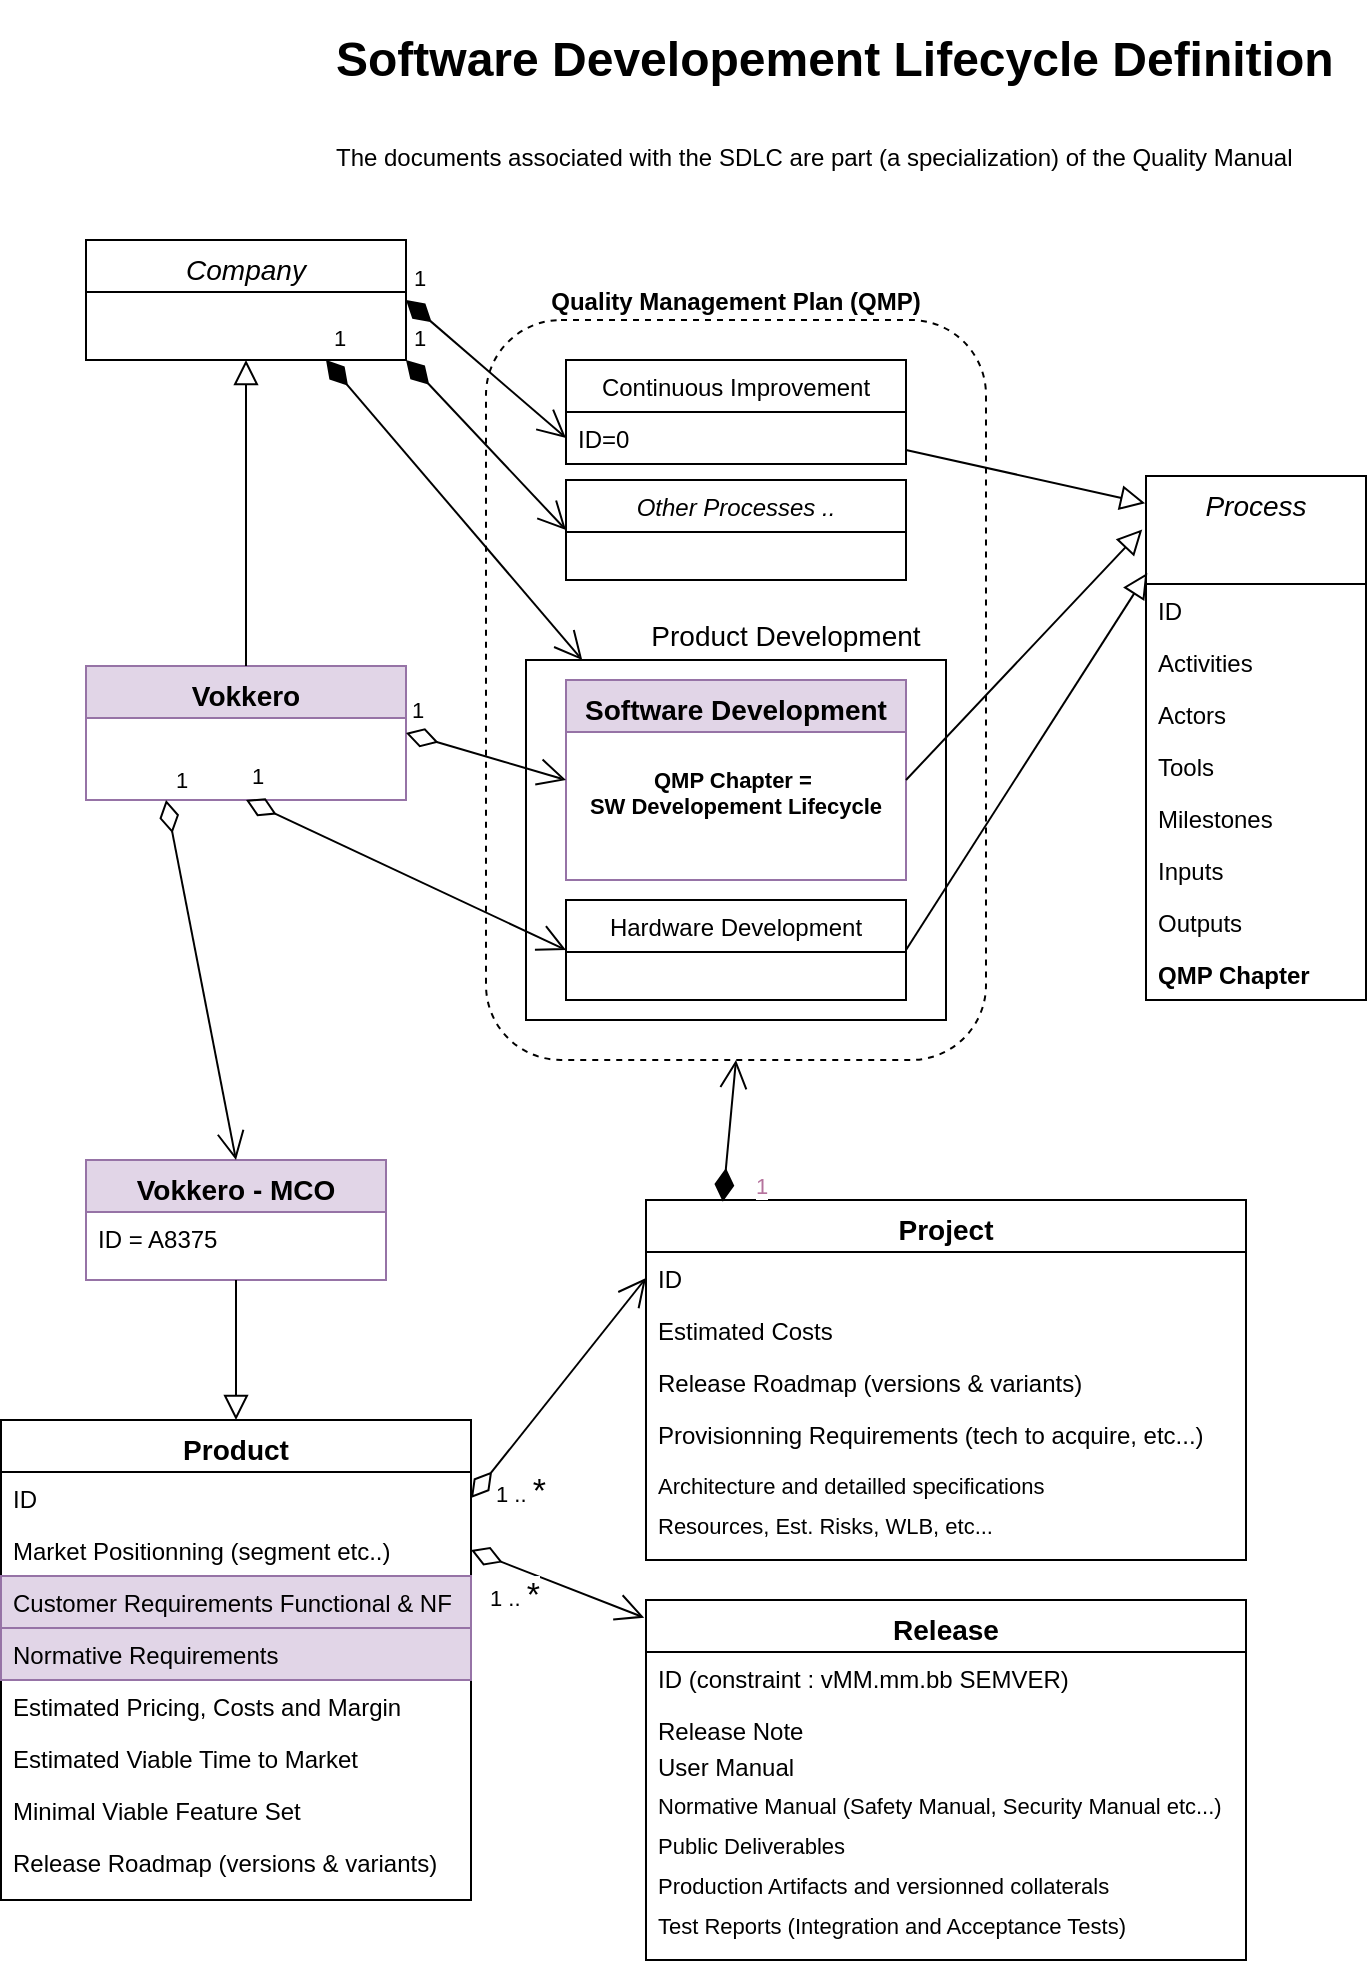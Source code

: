 <mxfile version="16.2.2" type="github" pages="2">
  <diagram id="C5RBs43oDa-KdzZeNtuy" name="SW-dev-quality-manual">
    <mxGraphModel dx="1038" dy="579" grid="1" gridSize="10" guides="1" tooltips="1" connect="1" arrows="1" fold="1" page="1" pageScale="1" pageWidth="827" pageHeight="1169" math="0" shadow="0">
      <root>
        <mxCell id="WIyWlLk6GJQsqaUBKTNV-0" />
        <mxCell id="WIyWlLk6GJQsqaUBKTNV-1" parent="WIyWlLk6GJQsqaUBKTNV-0" />
        <mxCell id="JxfZIVTY9kaiDkIcTBB0-30" value="&lt;b&gt;Quality Management Plan (QMP)&lt;/b&gt;" style="rounded=1;whiteSpace=wrap;html=1;dashed=1;align=center;labelPosition=center;verticalLabelPosition=top;verticalAlign=bottom;" vertex="1" parent="WIyWlLk6GJQsqaUBKTNV-1">
          <mxGeometry x="260" y="180" width="250" height="370" as="geometry" />
        </mxCell>
        <mxCell id="zkfFHV4jXpPFQw0GAbJ--0" value="Company" style="swimlane;fontStyle=2;align=center;verticalAlign=top;childLayout=stackLayout;horizontal=1;startSize=26;horizontalStack=0;resizeParent=1;resizeLast=0;collapsible=1;marginBottom=0;rounded=0;shadow=0;strokeWidth=1;fontSize=14;" parent="WIyWlLk6GJQsqaUBKTNV-1" vertex="1">
          <mxGeometry x="60" y="140" width="160" height="60" as="geometry">
            <mxRectangle x="230" y="140" width="160" height="26" as="alternateBounds" />
          </mxGeometry>
        </mxCell>
        <mxCell id="zkfFHV4jXpPFQw0GAbJ--6" value="Vokkero" style="swimlane;fontStyle=1;align=center;verticalAlign=top;childLayout=stackLayout;horizontal=1;startSize=26;horizontalStack=0;resizeParent=1;resizeLast=0;collapsible=1;marginBottom=0;rounded=0;shadow=0;strokeWidth=1;fillColor=#e1d5e7;strokeColor=#9673a6;fontSize=14;" parent="WIyWlLk6GJQsqaUBKTNV-1" vertex="1">
          <mxGeometry x="60" y="353" width="160" height="67" as="geometry">
            <mxRectangle x="130" y="380" width="160" height="26" as="alternateBounds" />
          </mxGeometry>
        </mxCell>
        <mxCell id="zkfFHV4jXpPFQw0GAbJ--12" value="" style="endArrow=block;endSize=10;endFill=0;shadow=0;strokeWidth=1;rounded=0;edgeStyle=elbowEdgeStyle;elbow=vertical;" parent="WIyWlLk6GJQsqaUBKTNV-1" source="zkfFHV4jXpPFQw0GAbJ--6" target="zkfFHV4jXpPFQw0GAbJ--0" edge="1">
          <mxGeometry width="160" relative="1" as="geometry">
            <mxPoint x="200" y="123" as="sourcePoint" />
            <mxPoint x="200" y="123" as="targetPoint" />
          </mxGeometry>
        </mxCell>
        <mxCell id="zkfFHV4jXpPFQw0GAbJ--17" value="Process" style="swimlane;fontStyle=2;align=center;verticalAlign=top;childLayout=stackLayout;horizontal=1;startSize=54;horizontalStack=0;resizeParent=1;resizeLast=0;collapsible=1;marginBottom=0;rounded=0;shadow=0;strokeWidth=1;fontSize=14;" parent="WIyWlLk6GJQsqaUBKTNV-1" vertex="1">
          <mxGeometry x="590" y="258" width="110" height="262" as="geometry">
            <mxRectangle x="550" y="140" width="160" height="26" as="alternateBounds" />
          </mxGeometry>
        </mxCell>
        <mxCell id="JxfZIVTY9kaiDkIcTBB0-17" value="ID" style="text;align=left;verticalAlign=top;spacingLeft=4;spacingRight=4;overflow=hidden;rotatable=0;points=[[0,0.5],[1,0.5]];portConstraint=eastwest;rounded=0;shadow=0;html=0;" vertex="1" parent="zkfFHV4jXpPFQw0GAbJ--17">
          <mxGeometry y="54" width="110" height="26" as="geometry" />
        </mxCell>
        <mxCell id="zkfFHV4jXpPFQw0GAbJ--19" value="Activities" style="text;align=left;verticalAlign=top;spacingLeft=4;spacingRight=4;overflow=hidden;rotatable=0;points=[[0,0.5],[1,0.5]];portConstraint=eastwest;rounded=0;shadow=0;html=0;" parent="zkfFHV4jXpPFQw0GAbJ--17" vertex="1">
          <mxGeometry y="80" width="110" height="26" as="geometry" />
        </mxCell>
        <mxCell id="zkfFHV4jXpPFQw0GAbJ--18" value="Actors" style="text;align=left;verticalAlign=top;spacingLeft=4;spacingRight=4;overflow=hidden;rotatable=0;points=[[0,0.5],[1,0.5]];portConstraint=eastwest;" parent="zkfFHV4jXpPFQw0GAbJ--17" vertex="1">
          <mxGeometry y="106" width="110" height="26" as="geometry" />
        </mxCell>
        <mxCell id="zkfFHV4jXpPFQw0GAbJ--20" value="Tools" style="text;align=left;verticalAlign=top;spacingLeft=4;spacingRight=4;overflow=hidden;rotatable=0;points=[[0,0.5],[1,0.5]];portConstraint=eastwest;rounded=0;shadow=0;html=0;" parent="zkfFHV4jXpPFQw0GAbJ--17" vertex="1">
          <mxGeometry y="132" width="110" height="26" as="geometry" />
        </mxCell>
        <mxCell id="zkfFHV4jXpPFQw0GAbJ--21" value="Milestones" style="text;align=left;verticalAlign=top;spacingLeft=4;spacingRight=4;overflow=hidden;rotatable=0;points=[[0,0.5],[1,0.5]];portConstraint=eastwest;rounded=0;shadow=0;html=0;" parent="zkfFHV4jXpPFQw0GAbJ--17" vertex="1">
          <mxGeometry y="158" width="110" height="26" as="geometry" />
        </mxCell>
        <mxCell id="zkfFHV4jXpPFQw0GAbJ--22" value="Inputs" style="text;align=left;verticalAlign=top;spacingLeft=4;spacingRight=4;overflow=hidden;rotatable=0;points=[[0,0.5],[1,0.5]];portConstraint=eastwest;rounded=0;shadow=0;html=0;" parent="zkfFHV4jXpPFQw0GAbJ--17" vertex="1">
          <mxGeometry y="184" width="110" height="26" as="geometry" />
        </mxCell>
        <mxCell id="JxfZIVTY9kaiDkIcTBB0-5" value="Outputs" style="text;align=left;verticalAlign=top;spacingLeft=4;spacingRight=4;overflow=hidden;rotatable=0;points=[[0,0.5],[1,0.5]];portConstraint=eastwest;rounded=0;shadow=0;html=0;" vertex="1" parent="zkfFHV4jXpPFQw0GAbJ--17">
          <mxGeometry y="210" width="110" height="26" as="geometry" />
        </mxCell>
        <mxCell id="JxfZIVTY9kaiDkIcTBB0-31" value="QMP Chapter" style="text;align=left;verticalAlign=top;spacingLeft=4;spacingRight=4;overflow=hidden;rotatable=0;points=[[0,0.5],[1,0.5]];portConstraint=eastwest;rounded=0;shadow=0;html=0;fillColor=none;strokeColor=none;fontStyle=1" vertex="1" parent="zkfFHV4jXpPFQw0GAbJ--17">
          <mxGeometry y="236" width="110" height="26" as="geometry" />
        </mxCell>
        <mxCell id="JxfZIVTY9kaiDkIcTBB0-33" value="Other Processes .." style="swimlane;fontStyle=2;align=center;verticalAlign=top;childLayout=stackLayout;horizontal=1;startSize=26;horizontalStack=0;resizeParent=1;resizeLast=0;collapsible=1;marginBottom=0;rounded=0;shadow=0;strokeWidth=1;" vertex="1" parent="WIyWlLk6GJQsqaUBKTNV-1">
          <mxGeometry x="300" y="260" width="170" height="50" as="geometry">
            <mxRectangle x="550" y="140" width="160" height="26" as="alternateBounds" />
          </mxGeometry>
        </mxCell>
        <mxCell id="JxfZIVTY9kaiDkIcTBB0-0" value="&lt;h1&gt;Software Developement Lifecycle Definition&lt;/h1&gt;&lt;h1&gt;&lt;span style=&quot;font-size: 12px ; font-weight: normal&quot;&gt;The documents associated with the SDLC are part (a specialization) of the Quality Manual&lt;/span&gt;&lt;br&gt;&lt;/h1&gt;" style="text;html=1;strokeColor=none;fillColor=none;spacing=5;spacingTop=-20;whiteSpace=wrap;overflow=hidden;rounded=0;" vertex="1" parent="WIyWlLk6GJQsqaUBKTNV-1">
          <mxGeometry x="180" y="30" width="511" height="90" as="geometry" />
        </mxCell>
        <mxCell id="JxfZIVTY9kaiDkIcTBB0-37" value="" style="rounded=0;whiteSpace=wrap;html=1;align=center;labelPosition=center;verticalLabelPosition=top;verticalAlign=bottom;arcSize=16;" vertex="1" parent="WIyWlLk6GJQsqaUBKTNV-1">
          <mxGeometry x="280" y="350" width="210" height="180" as="geometry" />
        </mxCell>
        <mxCell id="JxfZIVTY9kaiDkIcTBB0-6" value="Software Development" style="swimlane;fontStyle=1;align=center;verticalAlign=top;childLayout=stackLayout;horizontal=1;startSize=26;horizontalStack=0;resizeParent=1;resizeLast=0;collapsible=1;marginBottom=0;rounded=0;shadow=0;strokeWidth=1;fillColor=#e1d5e7;strokeColor=#9673a6;fontSize=14;" vertex="1" parent="WIyWlLk6GJQsqaUBKTNV-1">
          <mxGeometry x="300" y="360" width="170" height="100" as="geometry">
            <mxRectangle x="550" y="140" width="160" height="26" as="alternateBounds" />
          </mxGeometry>
        </mxCell>
        <mxCell id="JxfZIVTY9kaiDkIcTBB0-14" value="" style="endArrow=block;endSize=10;endFill=0;shadow=0;strokeWidth=1;rounded=0;elbow=vertical;exitX=1;exitY=0.5;exitDx=0;exitDy=0;entryX=-0.017;entryY=0.102;entryDx=0;entryDy=0;entryPerimeter=0;" edge="1" parent="WIyWlLk6GJQsqaUBKTNV-1" source="JxfZIVTY9kaiDkIcTBB0-6" target="zkfFHV4jXpPFQw0GAbJ--17">
          <mxGeometry width="160" relative="1" as="geometry">
            <mxPoint x="600" y="395" as="sourcePoint" />
            <mxPoint x="590" y="250" as="targetPoint" />
          </mxGeometry>
        </mxCell>
        <mxCell id="JxfZIVTY9kaiDkIcTBB0-15" value="Continuous Improvement" style="swimlane;fontStyle=0;align=center;verticalAlign=top;childLayout=stackLayout;horizontal=1;startSize=26;horizontalStack=0;resizeParent=1;resizeLast=0;collapsible=1;marginBottom=0;rounded=0;shadow=0;strokeWidth=1;" vertex="1" parent="WIyWlLk6GJQsqaUBKTNV-1">
          <mxGeometry x="300" y="200" width="170" height="52" as="geometry">
            <mxRectangle x="550" y="140" width="160" height="26" as="alternateBounds" />
          </mxGeometry>
        </mxCell>
        <mxCell id="JxfZIVTY9kaiDkIcTBB0-28" value="ID=0" style="text;align=left;verticalAlign=top;spacingLeft=4;spacingRight=4;overflow=hidden;rotatable=0;points=[[0,0.5],[1,0.5]];portConstraint=eastwest;rounded=0;shadow=0;html=0;" vertex="1" parent="JxfZIVTY9kaiDkIcTBB0-15">
          <mxGeometry y="26" width="170" height="26" as="geometry" />
        </mxCell>
        <mxCell id="JxfZIVTY9kaiDkIcTBB0-16" value="" style="endArrow=block;endSize=10;endFill=0;shadow=0;strokeWidth=1;rounded=0;elbow=vertical;entryX=-0.004;entryY=0.052;entryDx=0;entryDy=0;entryPerimeter=0;" edge="1" parent="WIyWlLk6GJQsqaUBKTNV-1" source="JxfZIVTY9kaiDkIcTBB0-15" target="zkfFHV4jXpPFQw0GAbJ--17">
          <mxGeometry width="160" relative="1" as="geometry">
            <mxPoint x="520" y="350" as="sourcePoint" />
            <mxPoint x="620" y="276" as="targetPoint" />
          </mxGeometry>
        </mxCell>
        <mxCell id="JxfZIVTY9kaiDkIcTBB0-22" value="Hardware Development" style="swimlane;fontStyle=0;align=center;verticalAlign=top;childLayout=stackLayout;horizontal=1;startSize=26;horizontalStack=0;resizeParent=1;resizeLast=0;collapsible=1;marginBottom=0;rounded=0;shadow=0;strokeWidth=1;" vertex="1" parent="WIyWlLk6GJQsqaUBKTNV-1">
          <mxGeometry x="300" y="470" width="170" height="50" as="geometry">
            <mxRectangle x="550" y="140" width="160" height="26" as="alternateBounds" />
          </mxGeometry>
        </mxCell>
        <mxCell id="JxfZIVTY9kaiDkIcTBB0-23" value="" style="endArrow=block;endSize=10;endFill=0;shadow=0;strokeWidth=1;rounded=0;elbow=vertical;exitX=1;exitY=0.5;exitDx=0;exitDy=0;entryX=0.006;entryY=0.185;entryDx=0;entryDy=0;entryPerimeter=0;" edge="1" parent="WIyWlLk6GJQsqaUBKTNV-1" source="JxfZIVTY9kaiDkIcTBB0-22" target="zkfFHV4jXpPFQw0GAbJ--17">
          <mxGeometry width="160" relative="1" as="geometry">
            <mxPoint x="500" y="200" as="sourcePoint" />
            <mxPoint x="600" y="270" as="targetPoint" />
          </mxGeometry>
        </mxCell>
        <mxCell id="JxfZIVTY9kaiDkIcTBB0-26" value="1" style="endArrow=open;html=1;endSize=12;startArrow=diamondThin;startSize=14;startFill=0;align=left;verticalAlign=bottom;rounded=0;entryX=0;entryY=0.5;entryDx=0;entryDy=0;exitX=1;exitY=0.5;exitDx=0;exitDy=0;" edge="1" parent="WIyWlLk6GJQsqaUBKTNV-1" source="zkfFHV4jXpPFQw0GAbJ--6" target="JxfZIVTY9kaiDkIcTBB0-6">
          <mxGeometry x="-1" y="3" relative="1" as="geometry">
            <mxPoint x="220" y="295" as="sourcePoint" />
            <mxPoint x="490" y="210" as="targetPoint" />
          </mxGeometry>
        </mxCell>
        <mxCell id="JxfZIVTY9kaiDkIcTBB0-27" value="1" style="endArrow=open;html=1;endSize=12;startArrow=diamondThin;startSize=14;startFill=0;align=left;verticalAlign=bottom;rounded=0;exitX=0.5;exitY=1;exitDx=0;exitDy=0;entryX=0;entryY=0.5;entryDx=0;entryDy=0;" edge="1" parent="WIyWlLk6GJQsqaUBKTNV-1" source="zkfFHV4jXpPFQw0GAbJ--6" target="JxfZIVTY9kaiDkIcTBB0-22">
          <mxGeometry x="-1" y="3" relative="1" as="geometry">
            <mxPoint x="220" y="360" as="sourcePoint" />
            <mxPoint x="420" y="400" as="targetPoint" />
          </mxGeometry>
        </mxCell>
        <mxCell id="JxfZIVTY9kaiDkIcTBB0-29" value="1" style="endArrow=open;html=1;endSize=12;startArrow=diamondThin;startSize=14;startFill=1;align=left;verticalAlign=bottom;rounded=0;exitX=1;exitY=0.5;exitDx=0;exitDy=0;entryX=0;entryY=0.5;entryDx=0;entryDy=0;" edge="1" parent="WIyWlLk6GJQsqaUBKTNV-1" source="zkfFHV4jXpPFQw0GAbJ--0" target="JxfZIVTY9kaiDkIcTBB0-28">
          <mxGeometry x="-1" y="3" relative="1" as="geometry">
            <mxPoint x="230" y="180" as="sourcePoint" />
            <mxPoint x="500" y="270" as="targetPoint" />
          </mxGeometry>
        </mxCell>
        <mxCell id="JxfZIVTY9kaiDkIcTBB0-36" value="QMP Chapter = &#xa;SW Developement Lifecycle" style="text;align=center;verticalAlign=top;spacingLeft=4;spacingRight=4;overflow=hidden;rotatable=0;points=[[0,0.5],[1,0.5]];portConstraint=eastwest;rounded=0;shadow=0;html=0;fontStyle=1;fontSize=11;fontColor=#000000;" vertex="1" parent="WIyWlLk6GJQsqaUBKTNV-1">
          <mxGeometry x="305" y="397" width="160" height="56" as="geometry" />
        </mxCell>
        <mxCell id="JxfZIVTY9kaiDkIcTBB0-39" value="1" style="endArrow=open;html=1;endSize=12;startArrow=diamondThin;startSize=14;startFill=1;align=left;verticalAlign=bottom;rounded=0;exitX=0.75;exitY=1;exitDx=0;exitDy=0;" edge="1" parent="WIyWlLk6GJQsqaUBKTNV-1" source="zkfFHV4jXpPFQw0GAbJ--0" target="JxfZIVTY9kaiDkIcTBB0-37">
          <mxGeometry x="-1" y="3" relative="1" as="geometry">
            <mxPoint x="230" y="180" as="sourcePoint" />
            <mxPoint x="310" y="249" as="targetPoint" />
          </mxGeometry>
        </mxCell>
        <mxCell id="JxfZIVTY9kaiDkIcTBB0-40" style="edgeStyle=none;rounded=0;orthogonalLoop=1;jettySize=auto;html=1;entryX=1;entryY=1;entryDx=0;entryDy=0;fontSize=18;startArrow=diamondThin;startFill=0;" edge="1" parent="WIyWlLk6GJQsqaUBKTNV-1" source="zkfFHV4jXpPFQw0GAbJ--0" target="zkfFHV4jXpPFQw0GAbJ--0">
          <mxGeometry relative="1" as="geometry" />
        </mxCell>
        <mxCell id="JxfZIVTY9kaiDkIcTBB0-41" value="1" style="endArrow=open;html=1;endSize=12;startArrow=diamondThin;startSize=14;startFill=1;align=left;verticalAlign=bottom;rounded=0;exitX=1;exitY=1;exitDx=0;exitDy=0;entryX=0;entryY=0.5;entryDx=0;entryDy=0;" edge="1" parent="WIyWlLk6GJQsqaUBKTNV-1" source="zkfFHV4jXpPFQw0GAbJ--0" target="JxfZIVTY9kaiDkIcTBB0-33">
          <mxGeometry x="-1" y="3" relative="1" as="geometry">
            <mxPoint x="190" y="210" as="sourcePoint" />
            <mxPoint x="342.5" y="340" as="targetPoint" />
          </mxGeometry>
        </mxCell>
        <mxCell id="JxfZIVTY9kaiDkIcTBB0-42" value="Project" style="swimlane;fontStyle=1;align=center;verticalAlign=top;childLayout=stackLayout;horizontal=1;startSize=26;horizontalStack=0;resizeParent=1;resizeLast=0;collapsible=1;marginBottom=0;rounded=0;shadow=0;strokeWidth=1;fontSize=14;" vertex="1" parent="WIyWlLk6GJQsqaUBKTNV-1">
          <mxGeometry x="340" y="620" width="300" height="180" as="geometry">
            <mxRectangle x="550" y="140" width="160" height="26" as="alternateBounds" />
          </mxGeometry>
        </mxCell>
        <mxCell id="JxfZIVTY9kaiDkIcTBB0-43" value="ID" style="text;align=left;verticalAlign=top;spacingLeft=4;spacingRight=4;overflow=hidden;rotatable=0;points=[[0,0.5],[1,0.5]];portConstraint=eastwest;rounded=0;shadow=0;html=0;" vertex="1" parent="JxfZIVTY9kaiDkIcTBB0-42">
          <mxGeometry y="26" width="300" height="26" as="geometry" />
        </mxCell>
        <mxCell id="JxfZIVTY9kaiDkIcTBB0-52" value="Estimated Costs" style="text;align=left;verticalAlign=top;spacingLeft=4;spacingRight=4;overflow=hidden;rotatable=0;points=[[0,0.5],[1,0.5]];portConstraint=eastwest;rounded=0;shadow=0;html=0;" vertex="1" parent="JxfZIVTY9kaiDkIcTBB0-42">
          <mxGeometry y="52" width="300" height="26" as="geometry" />
        </mxCell>
        <mxCell id="JxfZIVTY9kaiDkIcTBB0-57" value="Release Roadmap (versions &amp; variants)" style="text;align=left;verticalAlign=top;spacingLeft=4;spacingRight=4;overflow=hidden;rotatable=0;points=[[0,0.5],[1,0.5]];portConstraint=eastwest;rounded=0;shadow=0;html=0;" vertex="1" parent="JxfZIVTY9kaiDkIcTBB0-42">
          <mxGeometry y="78" width="300" height="26" as="geometry" />
        </mxCell>
        <mxCell id="JxfZIVTY9kaiDkIcTBB0-86" value="Provisionning Requirements (tech to acquire, etc...)" style="text;align=left;verticalAlign=top;spacingLeft=4;spacingRight=4;overflow=hidden;rotatable=0;points=[[0,0.5],[1,0.5]];portConstraint=eastwest;rounded=0;shadow=0;html=0;" vertex="1" parent="JxfZIVTY9kaiDkIcTBB0-42">
          <mxGeometry y="104" width="300" height="26" as="geometry" />
        </mxCell>
        <mxCell id="2Kp_1_hJ7WAHeMPinV_c-10" value="Architecture and detailled specifications" style="text;align=left;verticalAlign=top;spacingLeft=4;spacingRight=4;overflow=hidden;rotatable=0;points=[[0,0.5],[1,0.5]];portConstraint=eastwest;rounded=0;shadow=0;html=0;fontStyle=0;fontSize=11;" vertex="1" parent="JxfZIVTY9kaiDkIcTBB0-42">
          <mxGeometry y="130" width="300" height="20" as="geometry" />
        </mxCell>
        <mxCell id="JxfZIVTY9kaiDkIcTBB0-61" value="Resources, Est. Risks, WLB, etc..." style="text;align=left;verticalAlign=top;spacingLeft=4;spacingRight=4;overflow=hidden;rotatable=0;points=[[0,0.5],[1,0.5]];portConstraint=eastwest;rounded=0;shadow=0;html=0;fontStyle=0;fontSize=11;" vertex="1" parent="JxfZIVTY9kaiDkIcTBB0-42">
          <mxGeometry y="150" width="300" height="20" as="geometry" />
        </mxCell>
        <mxCell id="JxfZIVTY9kaiDkIcTBB0-64" value="1" style="endArrow=open;html=1;endSize=12;startArrow=diamondThin;startSize=14;startFill=1;align=left;verticalAlign=bottom;rounded=0;fontSize=11;fontColor=#B5739D;exitX=0.128;exitY=0.005;exitDx=0;exitDy=0;entryX=0.5;entryY=1;entryDx=0;entryDy=0;exitPerimeter=0;" edge="1" parent="WIyWlLk6GJQsqaUBKTNV-1" source="JxfZIVTY9kaiDkIcTBB0-42" target="JxfZIVTY9kaiDkIcTBB0-30">
          <mxGeometry x="-1" y="-15" relative="1" as="geometry">
            <mxPoint x="380" y="370" as="sourcePoint" />
            <mxPoint x="540" y="370" as="targetPoint" />
            <mxPoint as="offset" />
          </mxGeometry>
        </mxCell>
        <mxCell id="JxfZIVTY9kaiDkIcTBB0-65" value="Vokkero - MCO" style="swimlane;fontStyle=1;align=center;verticalAlign=top;childLayout=stackLayout;horizontal=1;startSize=26;horizontalStack=0;resizeParent=1;resizeLast=0;collapsible=1;marginBottom=0;rounded=0;shadow=0;strokeWidth=1;fillColor=#e1d5e7;strokeColor=#9673a6;fontSize=14;" vertex="1" parent="WIyWlLk6GJQsqaUBKTNV-1">
          <mxGeometry x="60" y="600" width="150" height="60" as="geometry">
            <mxRectangle x="130" y="380" width="160" height="26" as="alternateBounds" />
          </mxGeometry>
        </mxCell>
        <mxCell id="JxfZIVTY9kaiDkIcTBB0-67" value="ID = A8375" style="text;align=left;verticalAlign=top;spacingLeft=4;spacingRight=4;overflow=hidden;rotatable=0;points=[[0,0.5],[1,0.5]];portConstraint=eastwest;rounded=0;shadow=0;html=0;" vertex="1" parent="JxfZIVTY9kaiDkIcTBB0-65">
          <mxGeometry y="26" width="150" height="22" as="geometry" />
        </mxCell>
        <mxCell id="JxfZIVTY9kaiDkIcTBB0-66" value="" style="endArrow=block;endSize=10;endFill=0;shadow=0;strokeWidth=1;rounded=0;elbow=vertical;exitX=0.5;exitY=1;exitDx=0;exitDy=0;entryX=0.5;entryY=0;entryDx=0;entryDy=0;" edge="1" parent="WIyWlLk6GJQsqaUBKTNV-1" source="JxfZIVTY9kaiDkIcTBB0-65" target="JxfZIVTY9kaiDkIcTBB0-73">
          <mxGeometry width="160" relative="1" as="geometry">
            <mxPoint x="150" y="270" as="sourcePoint" />
            <mxPoint x="330" y="640" as="targetPoint" />
          </mxGeometry>
        </mxCell>
        <mxCell id="JxfZIVTY9kaiDkIcTBB0-68" value="1" style="endArrow=open;html=1;endSize=12;startArrow=diamondThin;startSize=14;startFill=0;align=left;verticalAlign=bottom;rounded=0;exitX=0.25;exitY=1;exitDx=0;exitDy=0;entryX=0.5;entryY=0;entryDx=0;entryDy=0;" edge="1" parent="WIyWlLk6GJQsqaUBKTNV-1" source="zkfFHV4jXpPFQw0GAbJ--6" target="JxfZIVTY9kaiDkIcTBB0-65">
          <mxGeometry x="-1" y="3" relative="1" as="geometry">
            <mxPoint x="220" y="360" as="sourcePoint" />
            <mxPoint x="420" y="400" as="targetPoint" />
          </mxGeometry>
        </mxCell>
        <mxCell id="JxfZIVTY9kaiDkIcTBB0-70" value="&lt;font color=&quot;#000000&quot;&gt;Product Development&lt;/font&gt;" style="text;html=1;strokeColor=none;fillColor=none;align=center;verticalAlign=middle;whiteSpace=wrap;rounded=0;fontSize=14;fontColor=#B5739D;" vertex="1" parent="WIyWlLk6GJQsqaUBKTNV-1">
          <mxGeometry x="320" y="323" width="180" height="30" as="geometry" />
        </mxCell>
        <mxCell id="JxfZIVTY9kaiDkIcTBB0-73" value="Product" style="swimlane;fontStyle=1;align=center;verticalAlign=top;childLayout=stackLayout;horizontal=1;startSize=26;horizontalStack=0;resizeParent=1;resizeLast=0;collapsible=1;marginBottom=0;rounded=0;shadow=0;strokeWidth=1;fontSize=14;" vertex="1" parent="WIyWlLk6GJQsqaUBKTNV-1">
          <mxGeometry x="17.5" y="730" width="235" height="240" as="geometry">
            <mxRectangle x="550" y="140" width="160" height="26" as="alternateBounds" />
          </mxGeometry>
        </mxCell>
        <mxCell id="JxfZIVTY9kaiDkIcTBB0-74" value="ID" style="text;align=left;verticalAlign=top;spacingLeft=4;spacingRight=4;overflow=hidden;rotatable=0;points=[[0,0.5],[1,0.5]];portConstraint=eastwest;rounded=0;shadow=0;html=0;" vertex="1" parent="JxfZIVTY9kaiDkIcTBB0-73">
          <mxGeometry y="26" width="235" height="26" as="geometry" />
        </mxCell>
        <mxCell id="JxfZIVTY9kaiDkIcTBB0-75" value="Market Positionning (segment etc..)" style="text;align=left;verticalAlign=top;spacingLeft=4;spacingRight=4;overflow=hidden;rotatable=0;points=[[0,0.5],[1,0.5]];portConstraint=eastwest;rounded=0;shadow=0;html=0;" vertex="1" parent="JxfZIVTY9kaiDkIcTBB0-73">
          <mxGeometry y="52" width="235" height="26" as="geometry" />
        </mxCell>
        <mxCell id="JxfZIVTY9kaiDkIcTBB0-76" value="Customer Requirements Functional &amp; NF" style="text;align=left;verticalAlign=top;spacingLeft=4;spacingRight=4;overflow=hidden;rotatable=0;points=[[0,0.5],[1,0.5]];portConstraint=eastwest;rounded=0;shadow=0;html=0;fillColor=#e1d5e7;strokeColor=#9673a6;" vertex="1" parent="JxfZIVTY9kaiDkIcTBB0-73">
          <mxGeometry y="78" width="235" height="26" as="geometry" />
        </mxCell>
        <mxCell id="JxfZIVTY9kaiDkIcTBB0-77" value="Normative Requirements" style="text;align=left;verticalAlign=top;spacingLeft=4;spacingRight=4;overflow=hidden;rotatable=0;points=[[0,0.5],[1,0.5]];portConstraint=eastwest;rounded=0;shadow=0;html=0;fillColor=#e1d5e7;strokeColor=#9673a6;" vertex="1" parent="JxfZIVTY9kaiDkIcTBB0-73">
          <mxGeometry y="104" width="235" height="26" as="geometry" />
        </mxCell>
        <mxCell id="JxfZIVTY9kaiDkIcTBB0-79" value="Estimated Pricing, Costs and Margin" style="text;align=left;verticalAlign=top;spacingLeft=4;spacingRight=4;overflow=hidden;rotatable=0;points=[[0,0.5],[1,0.5]];portConstraint=eastwest;rounded=0;shadow=0;html=0;" vertex="1" parent="JxfZIVTY9kaiDkIcTBB0-73">
          <mxGeometry y="130" width="235" height="26" as="geometry" />
        </mxCell>
        <mxCell id="JxfZIVTY9kaiDkIcTBB0-80" value="Estimated Viable Time to Market" style="text;align=left;verticalAlign=top;spacingLeft=4;spacingRight=4;overflow=hidden;rotatable=0;points=[[0,0.5],[1,0.5]];portConstraint=eastwest;rounded=0;shadow=0;html=0;" vertex="1" parent="JxfZIVTY9kaiDkIcTBB0-73">
          <mxGeometry y="156" width="235" height="26" as="geometry" />
        </mxCell>
        <mxCell id="JxfZIVTY9kaiDkIcTBB0-81" value="Minimal Viable Feature Set" style="text;align=left;verticalAlign=top;spacingLeft=4;spacingRight=4;overflow=hidden;rotatable=0;points=[[0,0.5],[1,0.5]];portConstraint=eastwest;rounded=0;shadow=0;html=0;" vertex="1" parent="JxfZIVTY9kaiDkIcTBB0-73">
          <mxGeometry y="182" width="235" height="26" as="geometry" />
        </mxCell>
        <mxCell id="JxfZIVTY9kaiDkIcTBB0-82" value="Release Roadmap (versions &amp; variants)" style="text;align=left;verticalAlign=top;spacingLeft=4;spacingRight=4;overflow=hidden;rotatable=0;points=[[0,0.5],[1,0.5]];portConstraint=eastwest;rounded=0;shadow=0;html=0;" vertex="1" parent="JxfZIVTY9kaiDkIcTBB0-73">
          <mxGeometry y="208" width="235" height="26" as="geometry" />
        </mxCell>
        <mxCell id="JxfZIVTY9kaiDkIcTBB0-85" value="1 .. &lt;font style=&quot;font-size: 17px&quot;&gt;*&lt;/font&gt;" style="endArrow=open;html=1;endSize=12;startArrow=diamondThin;startSize=14;startFill=0;align=left;verticalAlign=bottom;rounded=0;exitX=1;exitY=0.5;exitDx=0;exitDy=0;entryX=0;entryY=0.5;entryDx=0;entryDy=0;" edge="1" parent="WIyWlLk6GJQsqaUBKTNV-1" source="JxfZIVTY9kaiDkIcTBB0-74" target="JxfZIVTY9kaiDkIcTBB0-43">
          <mxGeometry x="-1" y="-15" relative="1" as="geometry">
            <mxPoint x="110" y="430" as="sourcePoint" />
            <mxPoint x="410" y="690" as="targetPoint" />
            <mxPoint x="-1" as="offset" />
          </mxGeometry>
        </mxCell>
        <mxCell id="2Kp_1_hJ7WAHeMPinV_c-0" value="Release" style="swimlane;fontStyle=1;align=center;verticalAlign=top;childLayout=stackLayout;horizontal=1;startSize=26;horizontalStack=0;resizeParent=1;resizeLast=0;collapsible=1;marginBottom=0;rounded=0;shadow=0;strokeWidth=1;fontSize=14;" vertex="1" parent="WIyWlLk6GJQsqaUBKTNV-1">
          <mxGeometry x="340" y="820" width="300" height="180" as="geometry">
            <mxRectangle x="550" y="140" width="160" height="26" as="alternateBounds" />
          </mxGeometry>
        </mxCell>
        <mxCell id="2Kp_1_hJ7WAHeMPinV_c-1" value="ID (constraint : vMM.mm.bb SEMVER)" style="text;align=left;verticalAlign=top;spacingLeft=4;spacingRight=4;overflow=hidden;rotatable=0;points=[[0,0.5],[1,0.5]];portConstraint=eastwest;rounded=0;shadow=0;html=0;" vertex="1" parent="2Kp_1_hJ7WAHeMPinV_c-0">
          <mxGeometry y="26" width="300" height="26" as="geometry" />
        </mxCell>
        <mxCell id="2Kp_1_hJ7WAHeMPinV_c-3" value="Release Note" style="text;align=left;verticalAlign=top;spacingLeft=4;spacingRight=4;overflow=hidden;rotatable=0;points=[[0,0.5],[1,0.5]];portConstraint=eastwest;rounded=0;shadow=0;html=0;" vertex="1" parent="2Kp_1_hJ7WAHeMPinV_c-0">
          <mxGeometry y="52" width="300" height="18" as="geometry" />
        </mxCell>
        <mxCell id="2Kp_1_hJ7WAHeMPinV_c-4" value="User Manual" style="text;align=left;verticalAlign=top;spacingLeft=4;spacingRight=4;overflow=hidden;rotatable=0;points=[[0,0.5],[1,0.5]];portConstraint=eastwest;rounded=0;shadow=0;html=0;" vertex="1" parent="2Kp_1_hJ7WAHeMPinV_c-0">
          <mxGeometry y="70" width="300" height="20" as="geometry" />
        </mxCell>
        <mxCell id="2Kp_1_hJ7WAHeMPinV_c-5" value="Normative Manual (Safety Manual, Security Manual etc...)" style="text;align=left;verticalAlign=top;spacingLeft=4;spacingRight=4;overflow=hidden;rotatable=0;points=[[0,0.5],[1,0.5]];portConstraint=eastwest;rounded=0;shadow=0;html=0;fontStyle=0;fontSize=11;" vertex="1" parent="2Kp_1_hJ7WAHeMPinV_c-0">
          <mxGeometry y="90" width="300" height="20" as="geometry" />
        </mxCell>
        <mxCell id="2Kp_1_hJ7WAHeMPinV_c-7" value="Public Deliverables" style="text;align=left;verticalAlign=top;spacingLeft=4;spacingRight=4;overflow=hidden;rotatable=0;points=[[0,0.5],[1,0.5]];portConstraint=eastwest;rounded=0;shadow=0;html=0;fontStyle=0;fontSize=11;" vertex="1" parent="2Kp_1_hJ7WAHeMPinV_c-0">
          <mxGeometry y="110" width="300" height="20" as="geometry" />
        </mxCell>
        <mxCell id="2Kp_1_hJ7WAHeMPinV_c-8" value="Production Artifacts and versionned collaterals" style="text;align=left;verticalAlign=top;spacingLeft=4;spacingRight=4;overflow=hidden;rotatable=0;points=[[0,0.5],[1,0.5]];portConstraint=eastwest;rounded=0;shadow=0;html=0;fontStyle=0;fontSize=11;" vertex="1" parent="2Kp_1_hJ7WAHeMPinV_c-0">
          <mxGeometry y="130" width="300" height="20" as="geometry" />
        </mxCell>
        <mxCell id="2Kp_1_hJ7WAHeMPinV_c-9" value="Test Reports (Integration and Acceptance Tests)" style="text;align=left;verticalAlign=top;spacingLeft=4;spacingRight=4;overflow=hidden;rotatable=0;points=[[0,0.5],[1,0.5]];portConstraint=eastwest;rounded=0;shadow=0;html=0;fontStyle=0;fontSize=11;" vertex="1" parent="2Kp_1_hJ7WAHeMPinV_c-0">
          <mxGeometry y="150" width="300" height="30" as="geometry" />
        </mxCell>
        <mxCell id="2Kp_1_hJ7WAHeMPinV_c-6" value="1 .. &lt;font style=&quot;font-size: 17px&quot;&gt;*&lt;/font&gt;" style="endArrow=open;html=1;endSize=12;startArrow=diamondThin;startSize=14;startFill=0;align=left;verticalAlign=bottom;rounded=0;exitX=1;exitY=0.5;exitDx=0;exitDy=0;entryX=-0.003;entryY=0.049;entryDx=0;entryDy=0;entryPerimeter=0;" edge="1" parent="WIyWlLk6GJQsqaUBKTNV-1" source="JxfZIVTY9kaiDkIcTBB0-75" target="2Kp_1_hJ7WAHeMPinV_c-0">
          <mxGeometry x="-0.567" y="-30" relative="1" as="geometry">
            <mxPoint x="280" y="870" as="sourcePoint" />
            <mxPoint x="418.5" y="780" as="targetPoint" />
            <mxPoint as="offset" />
          </mxGeometry>
        </mxCell>
      </root>
    </mxGraphModel>
  </diagram>
  <diagram id="aVZe5rHLA612GjGWoKbp" name="Page-2">
    <mxGraphModel dx="1038" dy="579" grid="1" gridSize="10" guides="1" tooltips="1" connect="1" arrows="1" fold="1" page="1" pageScale="1" pageWidth="850" pageHeight="1100" math="0" shadow="0">
      <root>
        <mxCell id="7_ZMfRaR535JN01ZMpGr-0" />
        <mxCell id="7_ZMfRaR535JN01ZMpGr-1" parent="7_ZMfRaR535JN01ZMpGr-0" />
        <mxCell id="83X3oJvi9Ib1lRUXGKks-0" value="&lt;h1&gt;Software Developement Lifecycle Document Structure&lt;/h1&gt;&lt;h1&gt;&lt;span style=&quot;font-size: 12px ; font-weight: normal&quot;&gt;The documents involved or required in the Software Development Lifecycle&lt;/span&gt;&lt;br&gt;&lt;/h1&gt;" style="text;html=1;strokeColor=none;fillColor=none;spacing=5;spacingTop=-20;whiteSpace=wrap;overflow=hidden;rounded=0;" vertex="1" parent="7_ZMfRaR535JN01ZMpGr-1">
          <mxGeometry x="100" y="50" width="650" height="90" as="geometry" />
        </mxCell>
        <mxCell id="ocmUGzr6B1NxMd0vZeft-0" value="List" style="swimlane;fontStyle=0;childLayout=stackLayout;horizontal=1;startSize=26;fillColor=none;horizontalStack=0;resizeParent=1;resizeParentMax=0;resizeLast=0;collapsible=1;marginBottom=0;rounded=0;fontSize=11;fontColor=#000000;" vertex="1" parent="7_ZMfRaR535JN01ZMpGr-1">
          <mxGeometry x="190" y="200" width="140" height="104" as="geometry" />
        </mxCell>
        <mxCell id="ocmUGzr6B1NxMd0vZeft-1" value="Item 1" style="text;strokeColor=none;fillColor=none;align=left;verticalAlign=top;spacingLeft=4;spacingRight=4;overflow=hidden;rotatable=0;points=[[0,0.5],[1,0.5]];portConstraint=eastwest;rounded=0;fontSize=11;fontColor=#000000;" vertex="1" parent="ocmUGzr6B1NxMd0vZeft-0">
          <mxGeometry y="26" width="140" height="26" as="geometry" />
        </mxCell>
        <mxCell id="ocmUGzr6B1NxMd0vZeft-2" value="Item 2" style="text;strokeColor=none;fillColor=none;align=left;verticalAlign=top;spacingLeft=4;spacingRight=4;overflow=hidden;rotatable=0;points=[[0,0.5],[1,0.5]];portConstraint=eastwest;rounded=0;fontSize=11;fontColor=#000000;" vertex="1" parent="ocmUGzr6B1NxMd0vZeft-0">
          <mxGeometry y="52" width="140" height="26" as="geometry" />
        </mxCell>
        <mxCell id="ocmUGzr6B1NxMd0vZeft-3" value="Item 3" style="text;strokeColor=none;fillColor=none;align=left;verticalAlign=top;spacingLeft=4;spacingRight=4;overflow=hidden;rotatable=0;points=[[0,0.5],[1,0.5]];portConstraint=eastwest;rounded=0;fontSize=11;fontColor=#000000;" vertex="1" parent="ocmUGzr6B1NxMd0vZeft-0">
          <mxGeometry y="78" width="140" height="26" as="geometry" />
        </mxCell>
      </root>
    </mxGraphModel>
  </diagram>
</mxfile>
